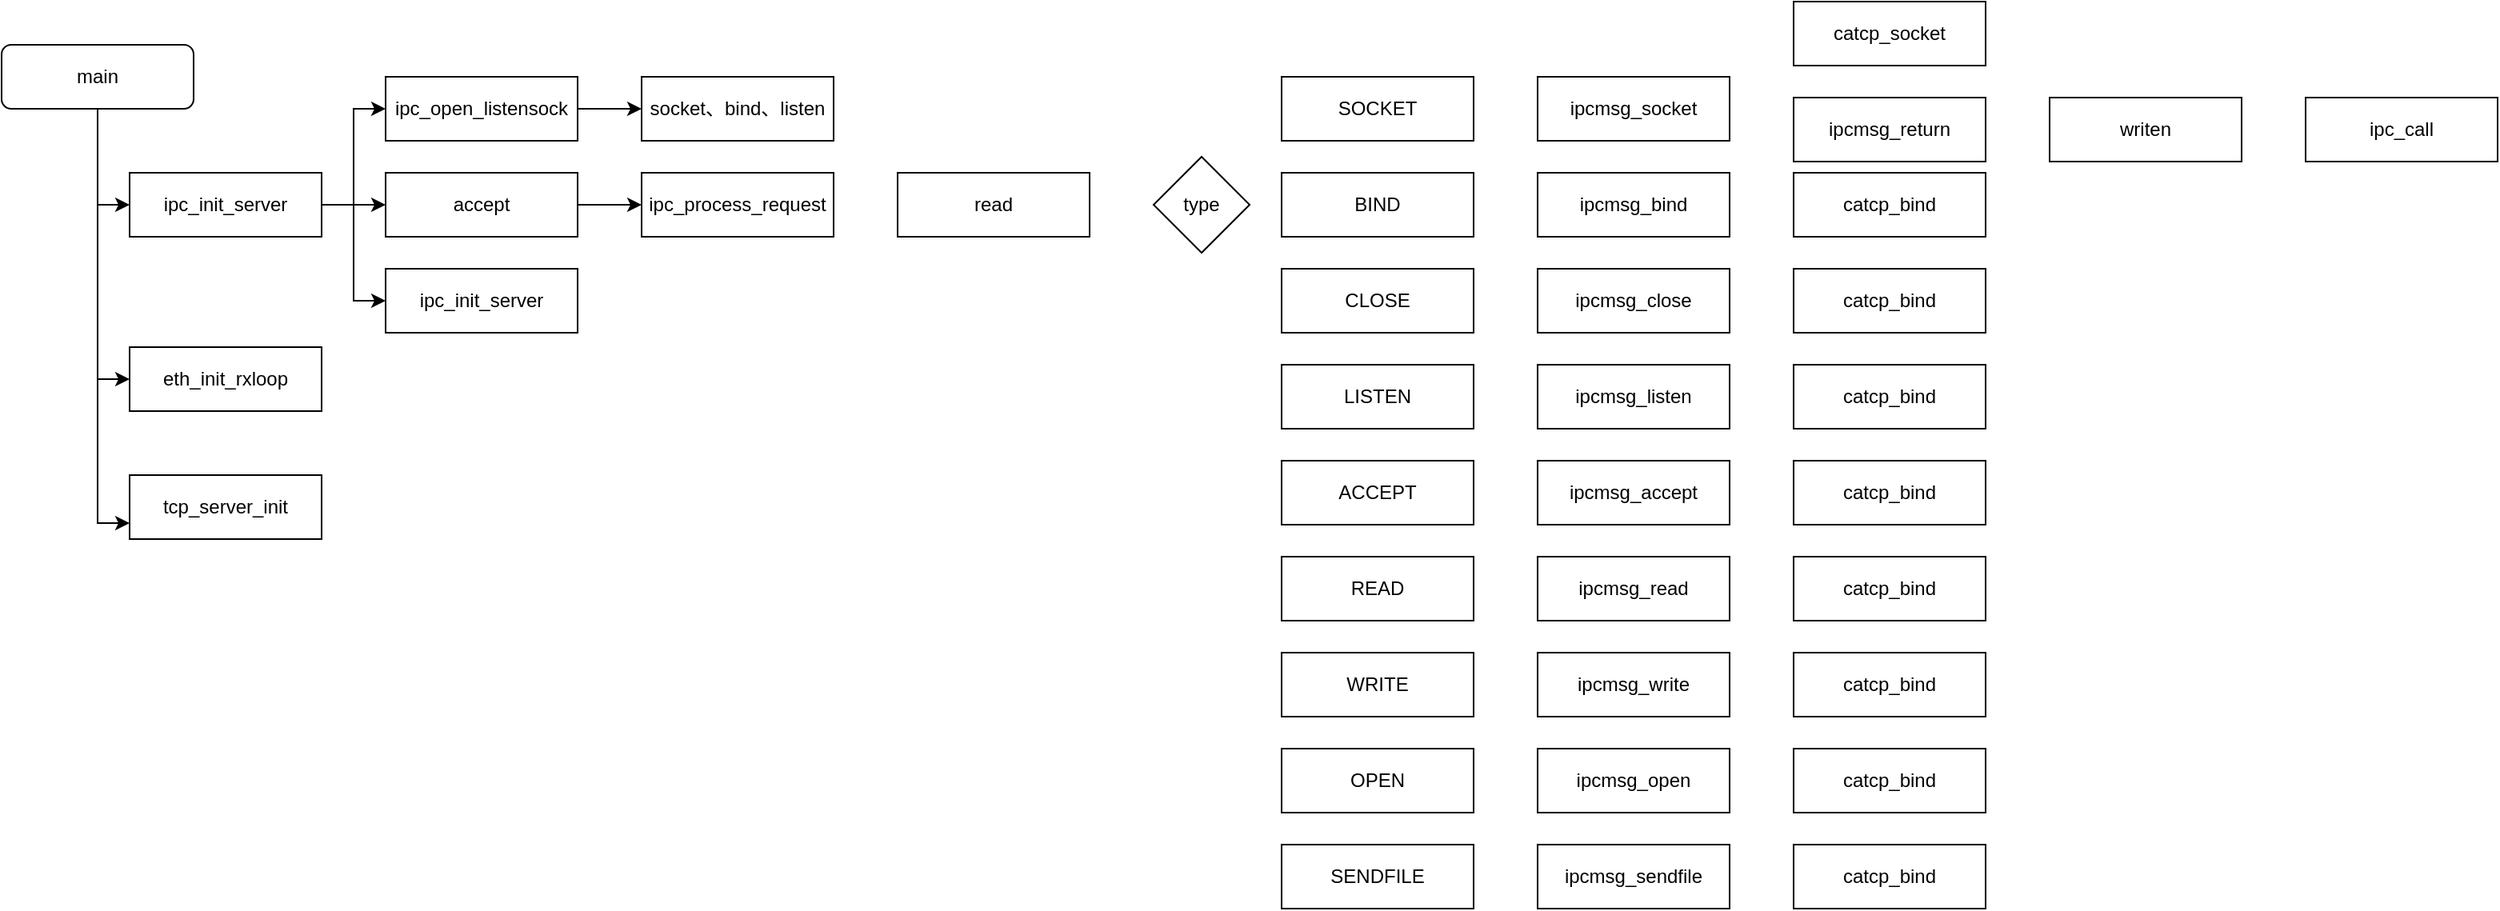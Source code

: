 <mxfile version="12.2.6" type="github" pages="1"><diagram id="CccC72GKy65B7K4hFXH-" name="Page-1"><mxGraphModel dx="1422" dy="762" grid="1" gridSize="10" guides="1" tooltips="1" connect="1" arrows="1" fold="1" page="1" pageScale="1" pageWidth="827" pageHeight="1169" math="0" shadow="0"><root><mxCell id="0"/><mxCell id="1" parent="0"/><mxCell id="ONvXl80Agqb7gb_hBhsv-6" style="edgeStyle=orthogonalEdgeStyle;rounded=0;orthogonalLoop=1;jettySize=auto;html=1;exitX=0.5;exitY=1;exitDx=0;exitDy=0;entryX=0;entryY=0.75;entryDx=0;entryDy=0;" edge="1" parent="1" source="ONvXl80Agqb7gb_hBhsv-2" target="ONvXl80Agqb7gb_hBhsv-5"><mxGeometry relative="1" as="geometry"/></mxCell><mxCell id="ONvXl80Agqb7gb_hBhsv-7" style="edgeStyle=orthogonalEdgeStyle;rounded=0;orthogonalLoop=1;jettySize=auto;html=1;exitX=0.5;exitY=1;exitDx=0;exitDy=0;entryX=0;entryY=0.5;entryDx=0;entryDy=0;" edge="1" parent="1" source="ONvXl80Agqb7gb_hBhsv-2" target="ONvXl80Agqb7gb_hBhsv-4"><mxGeometry relative="1" as="geometry"/></mxCell><mxCell id="ONvXl80Agqb7gb_hBhsv-8" style="edgeStyle=orthogonalEdgeStyle;rounded=0;orthogonalLoop=1;jettySize=auto;html=1;exitX=0.5;exitY=1;exitDx=0;exitDy=0;entryX=0;entryY=0.5;entryDx=0;entryDy=0;" edge="1" parent="1" source="ONvXl80Agqb7gb_hBhsv-2" target="ONvXl80Agqb7gb_hBhsv-3"><mxGeometry relative="1" as="geometry"/></mxCell><mxCell id="ONvXl80Agqb7gb_hBhsv-2" value="main" style="rounded=1;whiteSpace=wrap;html=1;" vertex="1" parent="1"><mxGeometry x="80" y="40" width="120" height="40" as="geometry"/></mxCell><mxCell id="ONvXl80Agqb7gb_hBhsv-15" style="edgeStyle=orthogonalEdgeStyle;rounded=0;orthogonalLoop=1;jettySize=auto;html=1;exitX=1;exitY=0.5;exitDx=0;exitDy=0;entryX=0;entryY=0.5;entryDx=0;entryDy=0;" edge="1" parent="1" source="ONvXl80Agqb7gb_hBhsv-3" target="ONvXl80Agqb7gb_hBhsv-10"><mxGeometry relative="1" as="geometry"/></mxCell><mxCell id="ONvXl80Agqb7gb_hBhsv-16" style="edgeStyle=orthogonalEdgeStyle;rounded=0;orthogonalLoop=1;jettySize=auto;html=1;exitX=1;exitY=0.5;exitDx=0;exitDy=0;entryX=0;entryY=0.5;entryDx=0;entryDy=0;" edge="1" parent="1" source="ONvXl80Agqb7gb_hBhsv-3" target="ONvXl80Agqb7gb_hBhsv-11"><mxGeometry relative="1" as="geometry"/></mxCell><mxCell id="ONvXl80Agqb7gb_hBhsv-17" style="edgeStyle=orthogonalEdgeStyle;rounded=0;orthogonalLoop=1;jettySize=auto;html=1;exitX=1;exitY=0.5;exitDx=0;exitDy=0;entryX=0;entryY=0.5;entryDx=0;entryDy=0;" edge="1" parent="1" source="ONvXl80Agqb7gb_hBhsv-3" target="ONvXl80Agqb7gb_hBhsv-9"><mxGeometry relative="1" as="geometry"/></mxCell><mxCell id="ONvXl80Agqb7gb_hBhsv-3" value="ipc_init_server" style="rounded=0;whiteSpace=wrap;html=1;" vertex="1" parent="1"><mxGeometry x="160" y="120" width="120" height="40" as="geometry"/></mxCell><mxCell id="ONvXl80Agqb7gb_hBhsv-4" value="eth_init_rxloop" style="rounded=0;whiteSpace=wrap;html=1;" vertex="1" parent="1"><mxGeometry x="160" y="229" width="120" height="40" as="geometry"/></mxCell><mxCell id="ONvXl80Agqb7gb_hBhsv-5" value="tcp_server_init" style="rounded=0;whiteSpace=wrap;html=1;" vertex="1" parent="1"><mxGeometry x="160" y="309" width="120" height="40" as="geometry"/></mxCell><mxCell id="ONvXl80Agqb7gb_hBhsv-18" style="edgeStyle=orthogonalEdgeStyle;rounded=0;orthogonalLoop=1;jettySize=auto;html=1;exitX=1;exitY=0.5;exitDx=0;exitDy=0;entryX=0;entryY=0.5;entryDx=0;entryDy=0;" edge="1" parent="1" source="ONvXl80Agqb7gb_hBhsv-9" target="ONvXl80Agqb7gb_hBhsv-12"><mxGeometry relative="1" as="geometry"/></mxCell><mxCell id="ONvXl80Agqb7gb_hBhsv-9" value="ipc_open_listensock" style="rounded=0;whiteSpace=wrap;html=1;" vertex="1" parent="1"><mxGeometry x="320" y="60" width="120" height="40" as="geometry"/></mxCell><mxCell id="ONvXl80Agqb7gb_hBhsv-19" style="edgeStyle=orthogonalEdgeStyle;rounded=0;orthogonalLoop=1;jettySize=auto;html=1;exitX=1;exitY=0.5;exitDx=0;exitDy=0;" edge="1" parent="1" source="ONvXl80Agqb7gb_hBhsv-10" target="ONvXl80Agqb7gb_hBhsv-13"><mxGeometry relative="1" as="geometry"/></mxCell><mxCell id="ONvXl80Agqb7gb_hBhsv-10" value="accept" style="rounded=0;whiteSpace=wrap;html=1;" vertex="1" parent="1"><mxGeometry x="320" y="120" width="120" height="40" as="geometry"/></mxCell><mxCell id="ONvXl80Agqb7gb_hBhsv-11" value="ipc_init_server" style="rounded=0;whiteSpace=wrap;html=1;" vertex="1" parent="1"><mxGeometry x="320" y="180" width="120" height="40" as="geometry"/></mxCell><mxCell id="ONvXl80Agqb7gb_hBhsv-12" value="socket、bind、listen" style="rounded=0;whiteSpace=wrap;html=1;" vertex="1" parent="1"><mxGeometry x="480" y="60" width="120" height="40" as="geometry"/></mxCell><mxCell id="ONvXl80Agqb7gb_hBhsv-13" value="ipc_process_request" style="rounded=0;whiteSpace=wrap;html=1;" vertex="1" parent="1"><mxGeometry x="480" y="120" width="120" height="40" as="geometry"/></mxCell><mxCell id="ONvXl80Agqb7gb_hBhsv-20" value="read" style="rounded=0;whiteSpace=wrap;html=1;" vertex="1" parent="1"><mxGeometry x="640" y="120" width="120" height="40" as="geometry"/></mxCell><mxCell id="ONvXl80Agqb7gb_hBhsv-21" value="type" style="rhombus;whiteSpace=wrap;html=1;rounded=0;glass=1;" vertex="1" parent="1"><mxGeometry x="800" y="110" width="60" height="60" as="geometry"/></mxCell><mxCell id="ONvXl80Agqb7gb_hBhsv-22" value="SOCKET" style="rounded=0;whiteSpace=wrap;html=1;" vertex="1" parent="1"><mxGeometry x="880" y="60" width="120" height="40" as="geometry"/></mxCell><mxCell id="ONvXl80Agqb7gb_hBhsv-23" value="BIND" style="rounded=0;whiteSpace=wrap;html=1;" vertex="1" parent="1"><mxGeometry x="880" y="120" width="120" height="40" as="geometry"/></mxCell><mxCell id="ONvXl80Agqb7gb_hBhsv-24" value="CLOSE" style="rounded=0;whiteSpace=wrap;html=1;" vertex="1" parent="1"><mxGeometry x="880" y="180" width="120" height="40" as="geometry"/></mxCell><mxCell id="ONvXl80Agqb7gb_hBhsv-25" value="LISTEN" style="rounded=0;whiteSpace=wrap;html=1;" vertex="1" parent="1"><mxGeometry x="880" y="240" width="120" height="40" as="geometry"/></mxCell><mxCell id="ONvXl80Agqb7gb_hBhsv-26" value="ACCEPT" style="rounded=0;whiteSpace=wrap;html=1;" vertex="1" parent="1"><mxGeometry x="880" y="300" width="120" height="40" as="geometry"/></mxCell><mxCell id="ONvXl80Agqb7gb_hBhsv-27" value="READ" style="rounded=0;whiteSpace=wrap;html=1;" vertex="1" parent="1"><mxGeometry x="880" y="360" width="120" height="40" as="geometry"/></mxCell><mxCell id="ONvXl80Agqb7gb_hBhsv-28" value="WRITE" style="rounded=0;whiteSpace=wrap;html=1;" vertex="1" parent="1"><mxGeometry x="880" y="420" width="120" height="40" as="geometry"/></mxCell><mxCell id="ONvXl80Agqb7gb_hBhsv-29" value="OPEN" style="rounded=0;whiteSpace=wrap;html=1;" vertex="1" parent="1"><mxGeometry x="880" y="480" width="120" height="40" as="geometry"/></mxCell><mxCell id="ONvXl80Agqb7gb_hBhsv-30" value="SENDFILE" style="rounded=0;whiteSpace=wrap;html=1;" vertex="1" parent="1"><mxGeometry x="880" y="540" width="120" height="40" as="geometry"/></mxCell><mxCell id="ONvXl80Agqb7gb_hBhsv-32" value="ipcmsg_socket" style="rounded=0;whiteSpace=wrap;html=1;" vertex="1" parent="1"><mxGeometry x="1040" y="60" width="120" height="40" as="geometry"/></mxCell><mxCell id="ONvXl80Agqb7gb_hBhsv-33" value="catcp_socket" style="rounded=0;whiteSpace=wrap;html=1;" vertex="1" parent="1"><mxGeometry x="1200" y="13" width="120" height="40" as="geometry"/></mxCell><mxCell id="ONvXl80Agqb7gb_hBhsv-34" value="ipcmsg_return" style="rounded=0;whiteSpace=wrap;html=1;" vertex="1" parent="1"><mxGeometry x="1200" y="73" width="120" height="40" as="geometry"/></mxCell><mxCell id="ONvXl80Agqb7gb_hBhsv-35" value="writen" style="rounded=0;whiteSpace=wrap;html=1;" vertex="1" parent="1"><mxGeometry x="1360" y="73" width="120" height="40" as="geometry"/></mxCell><mxCell id="ONvXl80Agqb7gb_hBhsv-36" value="ipc_call" style="rounded=0;whiteSpace=wrap;html=1;" vertex="1" parent="1"><mxGeometry x="1520" y="73" width="120" height="40" as="geometry"/></mxCell><mxCell id="ONvXl80Agqb7gb_hBhsv-37" value="ipcmsg_bind" style="rounded=0;whiteSpace=wrap;html=1;" vertex="1" parent="1"><mxGeometry x="1040" y="120" width="120" height="40" as="geometry"/></mxCell><mxCell id="ONvXl80Agqb7gb_hBhsv-38" value="ipcmsg_close" style="rounded=0;whiteSpace=wrap;html=1;" vertex="1" parent="1"><mxGeometry x="1040" y="180" width="120" height="40" as="geometry"/></mxCell><mxCell id="ONvXl80Agqb7gb_hBhsv-39" value="ipcmsg_listen" style="rounded=0;whiteSpace=wrap;html=1;" vertex="1" parent="1"><mxGeometry x="1040" y="240" width="120" height="40" as="geometry"/></mxCell><mxCell id="ONvXl80Agqb7gb_hBhsv-40" value="ipcmsg_accept" style="rounded=0;whiteSpace=wrap;html=1;" vertex="1" parent="1"><mxGeometry x="1040" y="300" width="120" height="40" as="geometry"/></mxCell><mxCell id="ONvXl80Agqb7gb_hBhsv-41" value="ipcmsg_read" style="rounded=0;whiteSpace=wrap;html=1;" vertex="1" parent="1"><mxGeometry x="1040" y="360" width="120" height="40" as="geometry"/></mxCell><mxCell id="ONvXl80Agqb7gb_hBhsv-42" value="ipcmsg_write" style="rounded=0;whiteSpace=wrap;html=1;" vertex="1" parent="1"><mxGeometry x="1040" y="420" width="120" height="40" as="geometry"/></mxCell><mxCell id="ONvXl80Agqb7gb_hBhsv-43" value="ipcmsg_open" style="rounded=0;whiteSpace=wrap;html=1;" vertex="1" parent="1"><mxGeometry x="1040" y="480" width="120" height="40" as="geometry"/></mxCell><mxCell id="ONvXl80Agqb7gb_hBhsv-44" value="ipcmsg_sendfile" style="rounded=0;whiteSpace=wrap;html=1;" vertex="1" parent="1"><mxGeometry x="1040" y="540" width="120" height="40" as="geometry"/></mxCell><mxCell id="ONvXl80Agqb7gb_hBhsv-45" value="catcp_bind" style="rounded=0;whiteSpace=wrap;html=1;" vertex="1" parent="1"><mxGeometry x="1200" y="120" width="120" height="40" as="geometry"/></mxCell><mxCell id="ONvXl80Agqb7gb_hBhsv-46" value="catcp_bind" style="rounded=0;whiteSpace=wrap;html=1;" vertex="1" parent="1"><mxGeometry x="1200" y="180" width="120" height="40" as="geometry"/></mxCell><mxCell id="ONvXl80Agqb7gb_hBhsv-47" value="catcp_bind" style="rounded=0;whiteSpace=wrap;html=1;" vertex="1" parent="1"><mxGeometry x="1200" y="240" width="120" height="40" as="geometry"/></mxCell><mxCell id="ONvXl80Agqb7gb_hBhsv-48" value="catcp_bind" style="rounded=0;whiteSpace=wrap;html=1;" vertex="1" parent="1"><mxGeometry x="1200" y="300" width="120" height="40" as="geometry"/></mxCell><mxCell id="ONvXl80Agqb7gb_hBhsv-49" value="catcp_bind" style="rounded=0;whiteSpace=wrap;html=1;" vertex="1" parent="1"><mxGeometry x="1200" y="360" width="120" height="40" as="geometry"/></mxCell><mxCell id="ONvXl80Agqb7gb_hBhsv-50" value="catcp_bind" style="rounded=0;whiteSpace=wrap;html=1;" vertex="1" parent="1"><mxGeometry x="1200" y="420" width="120" height="40" as="geometry"/></mxCell><mxCell id="ONvXl80Agqb7gb_hBhsv-51" value="catcp_bind" style="rounded=0;whiteSpace=wrap;html=1;" vertex="1" parent="1"><mxGeometry x="1200" y="480" width="120" height="40" as="geometry"/></mxCell><mxCell id="ONvXl80Agqb7gb_hBhsv-52" value="catcp_bind" style="rounded=0;whiteSpace=wrap;html=1;" vertex="1" parent="1"><mxGeometry x="1200" y="540" width="120" height="40" as="geometry"/></mxCell></root></mxGraphModel></diagram></mxfile>